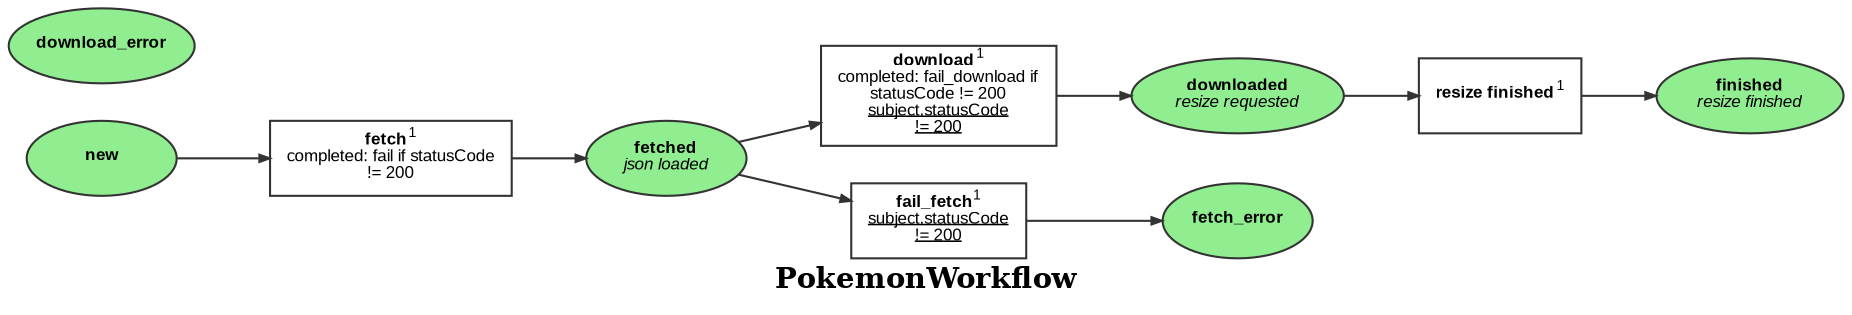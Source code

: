 digraph workflow {
  ratio="compress" rankdir="LR" label=<<B>PokemonWorkflow</B>>
  node [fontsize="8" fontname="Arial" color="#333333" fillcolor="lightgreen" fixedsize="false" width="1"];
  edge [fontsize="7" fontname="Arial" color="#333333" arrowhead="normal" arrowsize="0.5"];

  place_new [label=<<B>new</B>>, shape=oval fillcolor="lightgreen" style="filled"];
  place_fetched [label=<<B>fetched</B><BR/><I>json loaded</I>>, shape=oval fillcolor="lightgreen" style="filled"];
  place_downloaded [label=<<B>downloaded</B><BR/><I>resize requested</I>>, shape=oval fillcolor="lightgreen" style="filled"];
  place_finished [label=<<B>finished</B><BR/><I>resize finished</I>>, shape=oval fillcolor="lightgreen" style="filled"];
  place_fetch_error [label=<<B>fetch_error</B>>, shape=oval fillcolor="lightgreen" style="filled"];
  place_download_error [label=<<B>download_error</B>>, shape=oval fillcolor="lightgreen" style="filled"];
  transition_0 [label=<<B>fetch</B><SUP>1</SUP><BR/>completed: fail if statusCode<BR/>!= 200>, shape="box" regular=""];
  transition_1 [label=<<B>download</B><SUP>1</SUP><BR/>completed: fail_download if<BR/>statusCode != 200<BR/><U>subject.statusCode<BR/>!= 200</U>>, shape="box" regular=""];
  transition_2 [label=<<B>fail_fetch</B><SUP>1</SUP><BR/><U>subject.statusCode<BR/>!= 200</U>>, shape="box" regular=""];
  transition_3 [label=<<B>resize finished</B><SUP>1</SUP>>, shape="box" regular=""];
  place_new -> transition_0 [style="solid", comment="new"];
  transition_0 -> place_fetched [style="solid"];
  place_fetched -> transition_1 [style="solid", comment="fetched"];
  transition_1 -> place_downloaded [style="solid"];
  place_fetched -> transition_2 [style="solid", comment="fetched"];
  transition_2 -> place_fetch_error [style="solid"];
  place_downloaded -> transition_3 [style="solid", comment="downloaded"];
  transition_3 -> place_finished [style="solid"];
}
